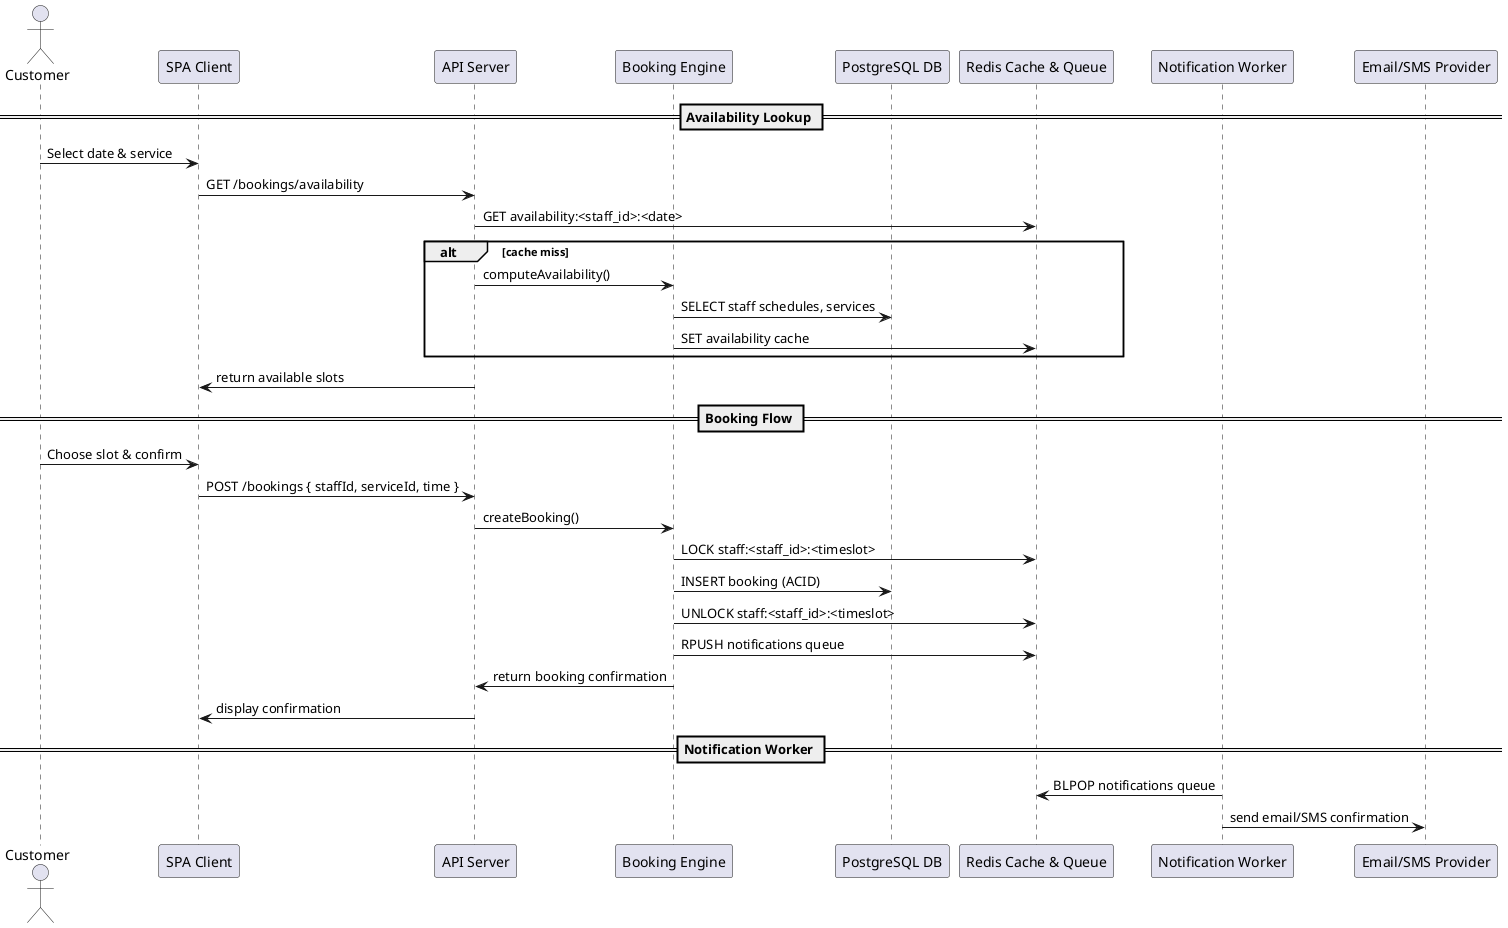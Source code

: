 @startuml
actor Customer
participant "SPA Client" as SPA
participant "API Server" as API
participant "Booking Engine" as BE
participant "PostgreSQL DB" as DB
participant "Redis Cache & Queue" as REDIS
participant "Notification Worker" as NM
participant "Email/SMS Provider" as EXT

== Availability Lookup ==
Customer -> SPA : Select date & service
SPA -> API : GET /bookings/availability
API -> REDIS : GET availability:<staff_id>:<date>
alt cache miss
API -> BE : computeAvailability()
BE -> DB : SELECT staff schedules, services
BE -> REDIS : SET availability cache
end
API -> SPA : return available slots

== Booking Flow ==
Customer -> SPA : Choose slot & confirm
SPA -> API : POST /bookings { staffId, serviceId, time }
API -> BE : createBooking()
BE -> REDIS : LOCK staff:<staff_id>:<timeslot>
BE -> DB : INSERT booking (ACID)
BE -> REDIS : UNLOCK staff:<staff_id>:<timeslot>
BE -> REDIS : RPUSH notifications queue
BE -> API : return booking confirmation
API -> SPA : display confirmation

== Notification Worker ==
NM -> REDIS : BLPOP notifications queue
NM -> EXT : send email/SMS confirmation

@enduml